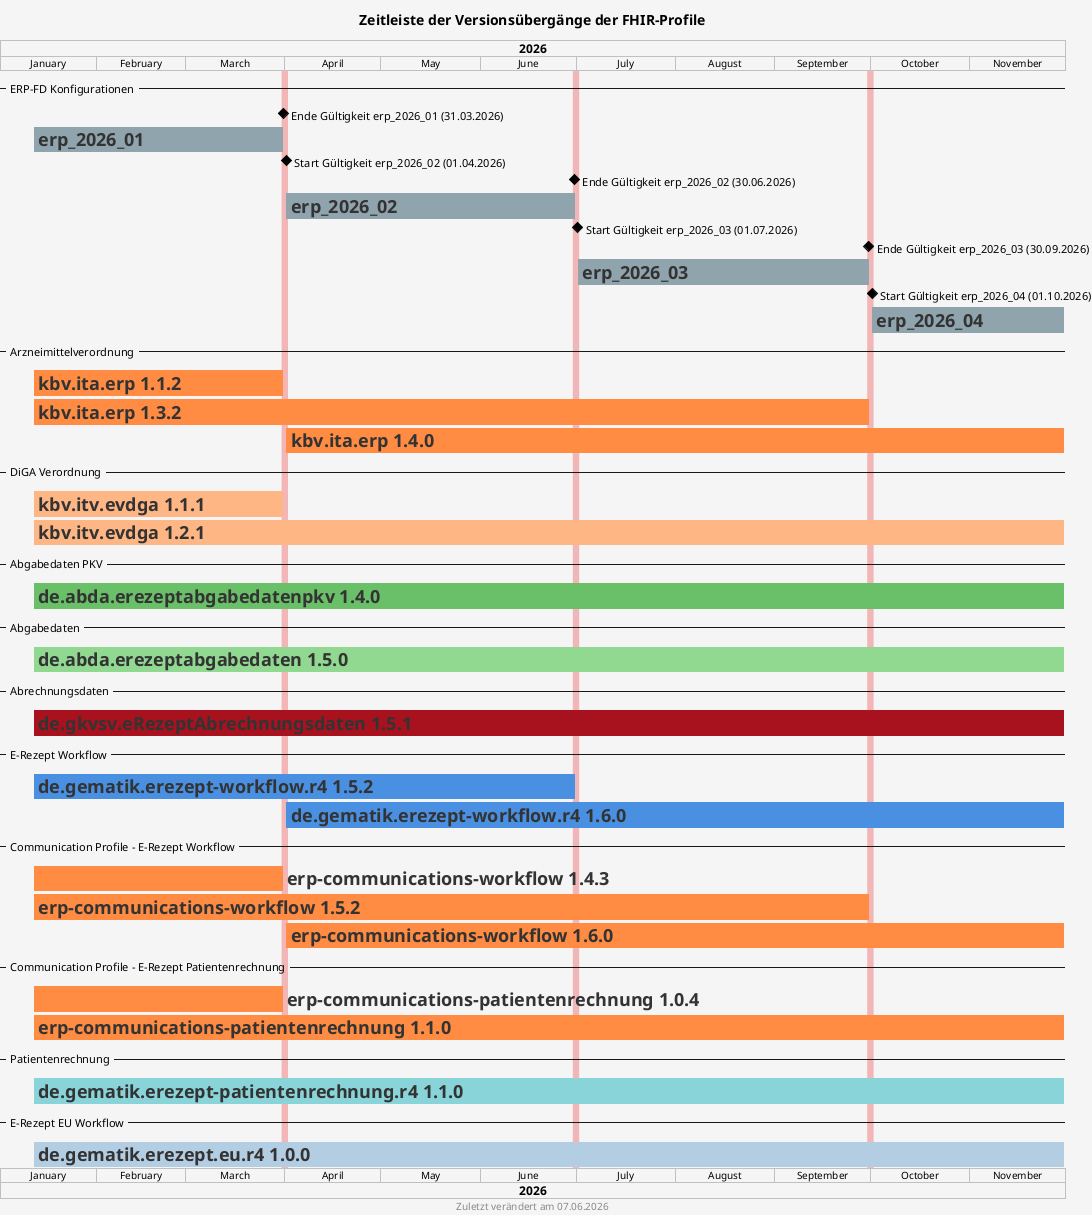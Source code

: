 @startgantt
!define kbvcolor #ff8c42
!define evdgacolor #ffb685
!define davpkvcolor #6abf69
!define davcolor #91d891
!define gkvsvcolor #A8111E
!define gematikcolor #4a90e2
!define gematikcolor_fdv #5a6fa5
!define gematikcolor_patrn #88d4d8
!define gematikcolor_eu #b3cde3
!define erpfdcolor #90a4ae

!define datelinecolor #f2b6b6

<style>
document {
   BackGroundColor #f5f5f5
}
ganttDiagram {
   task {
      BackGroundColor GreenYellow
      LineColor Green
      FontColor #333333
      FontSize 18
      FontStyle bold
   }
}
</style>

title Zeitleiste der Versionsübergänge der FHIR-Profile
footer Zuletzt verändert am %date("dd.MM.yyyy")

projectscale monthly zoom 3
Project starts 2026-01-02

-- ERP-FD Konfigurationen --

2026-03-31 is colored datelinecolor

[Ende Gültigkeit erp_2026_01 (31.03.2026)] happens on 2026-03-31

[erp_2026_01] starts 2026-01-12
[erp_2026_01] ends 2026-03-31
[erp_2026_01] is colored in erpfdcolor

2026-04-01 is colored datelinecolor
2026-06-30 is colored datelinecolor

[Start Gültigkeit erp_2026_02 (01.04.2026)] happens on 2026-04-01
[Ende Gültigkeit erp_2026_02 (30.06.2026)] happens on 2026-06-30

[erp_2026_02] starts 2026-04-01
[erp_2026_02] ends 2026-06-30
[erp_2026_02] is colored in erpfdcolor

2026-07-01 is colored datelinecolor
2026-09-30 is colored datelinecolor

[Start Gültigkeit erp_2026_03 (01.07.2026)] happens on 2026-07-01
[Ende Gültigkeit erp_2026_03 (30.09.2026)] happens on 2026-09-30

[erp_2026_03] starts 2026-07-01
[erp_2026_03] ends 2026-09-30
[erp_2026_03] is colored in erpfdcolor

2026-10-01 is colored datelinecolor

[Start Gültigkeit erp_2026_04 (01.10.2026)] happens on 2026-10-01
[Ende Gültigkeit erp_2026_03 (30.09.2026)] happens on 2026-09-30

[erp_2026_04] starts 2026-10-01
[erp_2026_04] ends 2026-11-30
[erp_2026_04] is colored in erpfdcolor

-- Arzneimittelverordnung --

[kbv.ita.erp 1.1.2] starts 2026-01-12 and ends 2026-03-31
[kbv.ita.erp 1.1.2] is colored in kbvcolor

[kbv.ita.erp 1.3.2] starts 2026-01-12 and ends 2026-09-30
[kbv.ita.erp 1.3.2] is colored in kbvcolor

[kbv.ita.erp 1.4.0] starts 2026-04-01 and ends 2026-11-30
[kbv.ita.erp 1.4.0] is colored in kbvcolor

-- DiGA Verordnung --

[kbv.itv.evdga 1.1.1] starts 2026-01-12 and ends 2026-03-31
[kbv.itv.evdga 1.1.1] is colored in evdgacolor

[kbv.itv.evdga 1.2.1] starts 2026-01-12 and ends 2026-11-30
[kbv.itv.evdga 1.2.1] is colored in evdgacolor

-- Abgabedaten PKV --

[de.abda.erezeptabgabedatenpkv 1.4.0] starts 2026-01-12 and ends 2026-11-30
[de.abda.erezeptabgabedatenpkv 1.4.0] is colored in davpkvcolor

-- Abgabedaten --

[de.abda.erezeptabgabedaten 1.5.0] starts 2026-01-12 and ends 2026-11-30
[de.abda.erezeptabgabedaten 1.5.0] is colored in davcolor

-- Abrechnungsdaten --

[de.gkvsv.eRezeptAbrechnungsdaten 1.5.1] starts 2026-01-12 and ends 2026-11-30
[de.gkvsv.eRezeptAbrechnungsdaten 1.5.1] is colored in gkvsvcolor

-- E-Rezept Workflow --

[de.gematik.erezept-workflow.r4 1.5.2] starts 2026-01-12 and ends 2026-06-30
[de.gematik.erezept-workflow.r4 1.5.2] is colored in gematikcolor

[de.gematik.erezept-workflow.r4 1.6.0] starts 2026-04-01 and ends 2026-11-30
[de.gematik.erezept-workflow.r4 1.6.0] is colored in gematikcolor

-- Communication Profile - E-Rezept Workflow --

[erp-communications-workflow 1.4.3] starts 2026-01-12 and ends 2026-03-31
[erp-communications-workflow 1.4.3] is colored in kbvcolor

[erp-communications-workflow 1.5.2] starts 2026-01-12 and ends 2026-09-30
[erp-communications-workflow 1.5.2] is colored in kbvcolor

[erp-communications-workflow 1.6.0] starts 2026-04-01 and ends 2026-11-30
[erp-communications-workflow 1.6.0] is colored in kbvcolor

-- Communication Profile - E-Rezept Patientenrechnung --

[erp-communications-patientenrechnung 1.0.4] starts 2026-01-12 and ends 2026-03-31
[erp-communications-patientenrechnung 1.0.4] is colored in kbvcolor

[erp-communications-patientenrechnung 1.1.0] starts 2026-01-12 and ends 2026-11-30
[erp-communications-patientenrechnung 1.1.0] is colored in kbvcolor

-- Patientenrechnung --

[de.gematik.erezept-patientenrechnung.r4 1.1.0] starts 2026-01-12 and ends 2026-11-30
[de.gematik.erezept-patientenrechnung.r4 1.1.0] is colored in gematikcolor_patrn

-- E-Rezept EU Workflow --

[de.gematik.erezept.eu.r4 1.0.0] starts 2026-01-12 and ends 2026-11-30
[de.gematik.erezept.eu.r4 1.0.0] is colored in gematikcolor_eu

@endgantt